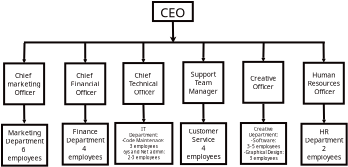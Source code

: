 <?xml version="1.0" encoding="UTF-8"?>
<dia:diagram xmlns:dia="http://www.lysator.liu.se/~alla/dia/">
  <dia:layer name="Background" visible="true" active="true">
    <dia:object type="Standard - Box" version="0" id="O0">
      <dia:attribute name="obj_pos">
        <dia:point val="8.473,-0.011"/>
      </dia:attribute>
      <dia:attribute name="obj_bb">
        <dia:rectangle val="8.423,-0.061;10.515,0.991"/>
      </dia:attribute>
      <dia:attribute name="elem_corner">
        <dia:point val="8.473,-0.011"/>
      </dia:attribute>
      <dia:attribute name="elem_width">
        <dia:real val="1.992"/>
      </dia:attribute>
      <dia:attribute name="elem_height">
        <dia:real val="0.952"/>
      </dia:attribute>
      <dia:attribute name="border_width">
        <dia:real val="0.1"/>
      </dia:attribute>
      <dia:attribute name="border_color">
        <dia:color val="#0b0404"/>
      </dia:attribute>
      <dia:attribute name="show_background">
        <dia:boolean val="true"/>
      </dia:attribute>
    </dia:object>
    <dia:object type="Standard - Text" version="1" id="O1">
      <dia:attribute name="obj_pos">
        <dia:point val="9.469,0.941"/>
      </dia:attribute>
      <dia:attribute name="obj_bb">
        <dia:rectangle val="8.79,0.194;10.148,0.941"/>
      </dia:attribute>
      <dia:attribute name="text">
        <dia:composite type="text">
          <dia:attribute name="string">
            <dia:string>#CEO#</dia:string>
          </dia:attribute>
          <dia:attribute name="font">
            <dia:font family="sans" style="0" name="Helvetica"/>
          </dia:attribute>
          <dia:attribute name="height">
            <dia:real val="0.8"/>
          </dia:attribute>
          <dia:attribute name="pos">
            <dia:point val="9.469,0.789"/>
          </dia:attribute>
          <dia:attribute name="color">
            <dia:color val="#0b0404"/>
          </dia:attribute>
          <dia:attribute name="alignment">
            <dia:enum val="1"/>
          </dia:attribute>
        </dia:composite>
      </dia:attribute>
      <dia:attribute name="valign">
        <dia:enum val="1"/>
      </dia:attribute>
      <dia:connections>
        <dia:connection handle="0" to="O0" connection="6"/>
      </dia:connections>
    </dia:object>
    <dia:object type="Standard - Box" version="0" id="O2">
      <dia:attribute name="obj_pos">
        <dia:point val="1.03,3.059"/>
      </dia:attribute>
      <dia:attribute name="obj_bb">
        <dia:rectangle val="0.98,3.009;3.08,5.153"/>
      </dia:attribute>
      <dia:attribute name="elem_corner">
        <dia:point val="1.03,3.059"/>
      </dia:attribute>
      <dia:attribute name="elem_width">
        <dia:real val="2"/>
      </dia:attribute>
      <dia:attribute name="elem_height">
        <dia:real val="2.044"/>
      </dia:attribute>
      <dia:attribute name="border_color">
        <dia:color val="#0b0404"/>
      </dia:attribute>
      <dia:attribute name="show_background">
        <dia:boolean val="true"/>
      </dia:attribute>
    </dia:object>
    <dia:object type="Standard - Text" version="1" id="O3">
      <dia:attribute name="obj_pos">
        <dia:point val="2.03,4.081"/>
      </dia:attribute>
      <dia:attribute name="obj_bb">
        <dia:rectangle val="1.167,3.461;2.892,4.702"/>
      </dia:attribute>
      <dia:attribute name="text">
        <dia:composite type="text">
          <dia:attribute name="string">
            <dia:string>#Chief 
marketing
 Officer#</dia:string>
          </dia:attribute>
          <dia:attribute name="font">
            <dia:font family="sans" style="0" name="Helvetica"/>
          </dia:attribute>
          <dia:attribute name="height">
            <dia:real val="0.423"/>
          </dia:attribute>
          <dia:attribute name="pos">
            <dia:point val="2.03,3.776"/>
          </dia:attribute>
          <dia:attribute name="color">
            <dia:color val="#0b0404"/>
          </dia:attribute>
          <dia:attribute name="alignment">
            <dia:enum val="1"/>
          </dia:attribute>
        </dia:composite>
      </dia:attribute>
      <dia:attribute name="valign">
        <dia:enum val="2"/>
      </dia:attribute>
      <dia:connections>
        <dia:connection handle="0" to="O2" connection="8"/>
      </dia:connections>
    </dia:object>
    <dia:object type="Standard - Box" version="0" id="O4">
      <dia:attribute name="obj_pos">
        <dia:point val="4.087,3.057"/>
      </dia:attribute>
      <dia:attribute name="obj_bb">
        <dia:rectangle val="4.037,3.007;6.137,5.151"/>
      </dia:attribute>
      <dia:attribute name="elem_corner">
        <dia:point val="4.087,3.057"/>
      </dia:attribute>
      <dia:attribute name="elem_width">
        <dia:real val="2"/>
      </dia:attribute>
      <dia:attribute name="elem_height">
        <dia:real val="2.044"/>
      </dia:attribute>
      <dia:attribute name="border_color">
        <dia:color val="#0b0404"/>
      </dia:attribute>
      <dia:attribute name="show_background">
        <dia:boolean val="true"/>
      </dia:attribute>
    </dia:object>
    <dia:object type="Standard - Text" version="1" id="O5">
      <dia:attribute name="obj_pos">
        <dia:point val="5.087,4.079"/>
      </dia:attribute>
      <dia:attribute name="obj_bb">
        <dia:rectangle val="4.345,3.444;5.84,4.715"/>
      </dia:attribute>
      <dia:attribute name="text">
        <dia:composite type="text">
          <dia:attribute name="string">
            <dia:string>#Chief 
Financial
 Officer#</dia:string>
          </dia:attribute>
          <dia:attribute name="font">
            <dia:font family="sans" style="0" name="Helvetica"/>
          </dia:attribute>
          <dia:attribute name="height">
            <dia:real val="0.423"/>
          </dia:attribute>
          <dia:attribute name="pos">
            <dia:point val="5.087,3.769"/>
          </dia:attribute>
          <dia:attribute name="color">
            <dia:color val="#0b0404"/>
          </dia:attribute>
          <dia:attribute name="alignment">
            <dia:enum val="1"/>
          </dia:attribute>
        </dia:composite>
      </dia:attribute>
      <dia:attribute name="valign">
        <dia:enum val="2"/>
      </dia:attribute>
      <dia:connections>
        <dia:connection handle="0" to="O4" connection="8"/>
      </dia:connections>
    </dia:object>
    <dia:object type="Standard - Box" version="0" id="O6">
      <dia:attribute name="obj_pos">
        <dia:point val="6.995,3.043"/>
      </dia:attribute>
      <dia:attribute name="obj_bb">
        <dia:rectangle val="6.945,2.993;9.045,5.136"/>
      </dia:attribute>
      <dia:attribute name="elem_corner">
        <dia:point val="6.995,3.043"/>
      </dia:attribute>
      <dia:attribute name="elem_width">
        <dia:real val="2"/>
      </dia:attribute>
      <dia:attribute name="elem_height">
        <dia:real val="2.044"/>
      </dia:attribute>
      <dia:attribute name="border_color">
        <dia:color val="#0b0404"/>
      </dia:attribute>
      <dia:attribute name="show_background">
        <dia:boolean val="true"/>
      </dia:attribute>
    </dia:object>
    <dia:object type="Standard - Text" version="1" id="O7">
      <dia:attribute name="obj_pos">
        <dia:point val="7.995,4.064"/>
      </dia:attribute>
      <dia:attribute name="obj_bb">
        <dia:rectangle val="7.217,3.429;8.782,4.7"/>
      </dia:attribute>
      <dia:attribute name="text">
        <dia:composite type="text">
          <dia:attribute name="string">
            <dia:string>#Chief 
Technical
 Officer#</dia:string>
          </dia:attribute>
          <dia:attribute name="font">
            <dia:font family="sans" style="0" name="Helvetica"/>
          </dia:attribute>
          <dia:attribute name="height">
            <dia:real val="0.423"/>
          </dia:attribute>
          <dia:attribute name="pos">
            <dia:point val="7.995,3.754"/>
          </dia:attribute>
          <dia:attribute name="color">
            <dia:color val="#0b0404"/>
          </dia:attribute>
          <dia:attribute name="alignment">
            <dia:enum val="1"/>
          </dia:attribute>
        </dia:composite>
      </dia:attribute>
      <dia:attribute name="valign">
        <dia:enum val="2"/>
      </dia:attribute>
      <dia:connections>
        <dia:connection handle="0" to="O6" connection="8"/>
      </dia:connections>
    </dia:object>
    <dia:object type="Standard - Box" version="0" id="O8">
      <dia:attribute name="obj_pos">
        <dia:point val="9.992,2.998"/>
      </dia:attribute>
      <dia:attribute name="obj_bb">
        <dia:rectangle val="9.942,2.948;12.042,5.092"/>
      </dia:attribute>
      <dia:attribute name="elem_corner">
        <dia:point val="9.992,2.998"/>
      </dia:attribute>
      <dia:attribute name="elem_width">
        <dia:real val="2"/>
      </dia:attribute>
      <dia:attribute name="elem_height">
        <dia:real val="2.044"/>
      </dia:attribute>
      <dia:attribute name="border_color">
        <dia:color val="#0b0404"/>
      </dia:attribute>
      <dia:attribute name="show_background">
        <dia:boolean val="true"/>
      </dia:attribute>
    </dia:object>
    <dia:object type="Standard - Text" version="1" id="O9">
      <dia:attribute name="obj_pos">
        <dia:point val="10.992,4.02"/>
      </dia:attribute>
      <dia:attribute name="obj_bb">
        <dia:rectangle val="10.249,3.384;11.744,4.656"/>
      </dia:attribute>
      <dia:attribute name="text">
        <dia:composite type="text">
          <dia:attribute name="string">
            <dia:string>#Support
Team
Manager#</dia:string>
          </dia:attribute>
          <dia:attribute name="font">
            <dia:font family="sans" style="0" name="Helvetica"/>
          </dia:attribute>
          <dia:attribute name="height">
            <dia:real val="0.423"/>
          </dia:attribute>
          <dia:attribute name="pos">
            <dia:point val="10.992,3.709"/>
          </dia:attribute>
          <dia:attribute name="color">
            <dia:color val="#0b0404"/>
          </dia:attribute>
          <dia:attribute name="alignment">
            <dia:enum val="1"/>
          </dia:attribute>
        </dia:composite>
      </dia:attribute>
      <dia:attribute name="valign">
        <dia:enum val="2"/>
      </dia:attribute>
      <dia:connections>
        <dia:connection handle="0" to="O8" connection="8"/>
      </dia:connections>
    </dia:object>
    <dia:object type="Standard - Text" version="1" id="O10">
      <dia:attribute name="obj_pos">
        <dia:point val="11.268,4.003"/>
      </dia:attribute>
      <dia:attribute name="obj_bb">
        <dia:rectangle val="11.268,3.408;11.268,4.156"/>
      </dia:attribute>
      <dia:attribute name="text">
        <dia:composite type="text">
          <dia:attribute name="string">
            <dia:string>##</dia:string>
          </dia:attribute>
          <dia:attribute name="font">
            <dia:font family="sans" style="0" name="Helvetica"/>
          </dia:attribute>
          <dia:attribute name="height">
            <dia:real val="0.8"/>
          </dia:attribute>
          <dia:attribute name="pos">
            <dia:point val="11.268,4.003"/>
          </dia:attribute>
          <dia:attribute name="color">
            <dia:color val="#0b0404"/>
          </dia:attribute>
          <dia:attribute name="alignment">
            <dia:enum val="0"/>
          </dia:attribute>
        </dia:composite>
      </dia:attribute>
      <dia:attribute name="valign">
        <dia:enum val="3"/>
      </dia:attribute>
    </dia:object>
    <dia:object type="Standard - Box" version="0" id="O11">
      <dia:attribute name="obj_pos">
        <dia:point val="12.989,2.983"/>
      </dia:attribute>
      <dia:attribute name="obj_bb">
        <dia:rectangle val="12.939,2.933;15.039,5.077"/>
      </dia:attribute>
      <dia:attribute name="elem_corner">
        <dia:point val="12.989,2.983"/>
      </dia:attribute>
      <dia:attribute name="elem_width">
        <dia:real val="2"/>
      </dia:attribute>
      <dia:attribute name="elem_height">
        <dia:real val="2.044"/>
      </dia:attribute>
      <dia:attribute name="border_color">
        <dia:color val="#0b0404"/>
      </dia:attribute>
      <dia:attribute name="show_background">
        <dia:boolean val="true"/>
      </dia:attribute>
    </dia:object>
    <dia:object type="Standard - Text" version="1" id="O12">
      <dia:attribute name="obj_pos">
        <dia:point val="13.989,4.005"/>
      </dia:attribute>
      <dia:attribute name="obj_bb">
        <dia:rectangle val="13.269,3.581;14.699,4.429"/>
      </dia:attribute>
      <dia:attribute name="text">
        <dia:composite type="text">
          <dia:attribute name="string">
            <dia:string>#Creative
Officer#</dia:string>
          </dia:attribute>
          <dia:attribute name="font">
            <dia:font family="sans" style="0" name="Helvetica"/>
          </dia:attribute>
          <dia:attribute name="height">
            <dia:real val="0.423"/>
          </dia:attribute>
          <dia:attribute name="pos">
            <dia:point val="13.989,3.906"/>
          </dia:attribute>
          <dia:attribute name="color">
            <dia:color val="#0b0404"/>
          </dia:attribute>
          <dia:attribute name="alignment">
            <dia:enum val="1"/>
          </dia:attribute>
        </dia:composite>
      </dia:attribute>
      <dia:attribute name="valign">
        <dia:enum val="2"/>
      </dia:attribute>
      <dia:connections>
        <dia:connection handle="0" to="O11" connection="8"/>
      </dia:connections>
    </dia:object>
    <dia:object type="Standard - Box" version="0" id="O13">
      <dia:attribute name="obj_pos">
        <dia:point val="16.015,3.028"/>
      </dia:attribute>
      <dia:attribute name="obj_bb">
        <dia:rectangle val="15.965,2.978;18.065,5.122"/>
      </dia:attribute>
      <dia:attribute name="elem_corner">
        <dia:point val="16.015,3.028"/>
      </dia:attribute>
      <dia:attribute name="elem_width">
        <dia:real val="2"/>
      </dia:attribute>
      <dia:attribute name="elem_height">
        <dia:real val="2.044"/>
      </dia:attribute>
      <dia:attribute name="border_color">
        <dia:color val="#0b0404"/>
      </dia:attribute>
      <dia:attribute name="show_background">
        <dia:boolean val="true"/>
      </dia:attribute>
    </dia:object>
    <dia:object type="Standard - Text" version="1" id="O14">
      <dia:attribute name="obj_pos">
        <dia:point val="17.015,4.05"/>
      </dia:attribute>
      <dia:attribute name="obj_bb">
        <dia:rectangle val="16.15,3.414;17.89,4.685"/>
      </dia:attribute>
      <dia:attribute name="text">
        <dia:composite type="text">
          <dia:attribute name="string">
            <dia:string>#Human
Resources
 Officer#</dia:string>
          </dia:attribute>
          <dia:attribute name="font">
            <dia:font family="sans" style="0" name="Helvetica"/>
          </dia:attribute>
          <dia:attribute name="height">
            <dia:real val="0.423"/>
          </dia:attribute>
          <dia:attribute name="pos">
            <dia:point val="17.015,3.739"/>
          </dia:attribute>
          <dia:attribute name="color">
            <dia:color val="#0b0404"/>
          </dia:attribute>
          <dia:attribute name="alignment">
            <dia:enum val="1"/>
          </dia:attribute>
        </dia:composite>
      </dia:attribute>
      <dia:attribute name="valign">
        <dia:enum val="2"/>
      </dia:attribute>
      <dia:connections>
        <dia:connection handle="0" to="O13" connection="8"/>
      </dia:connections>
    </dia:object>
    <dia:object type="Standard - PolyLine" version="0" id="O15">
      <dia:attribute name="obj_pos">
        <dia:point val="9.469,0.941"/>
      </dia:attribute>
      <dia:attribute name="obj_bb">
        <dia:rectangle val="9.319,0.89;9.643,2.153"/>
      </dia:attribute>
      <dia:attribute name="poly_points">
        <dia:point val="9.469,0.941"/>
        <dia:point val="9.484,2.041"/>
      </dia:attribute>
      <dia:attribute name="line_color">
        <dia:color val="#0b0404"/>
      </dia:attribute>
      <dia:attribute name="end_arrow">
        <dia:enum val="22"/>
      </dia:attribute>
      <dia:attribute name="end_arrow_length">
        <dia:real val="0.1"/>
      </dia:attribute>
      <dia:attribute name="end_arrow_width">
        <dia:real val="0.1"/>
      </dia:attribute>
      <dia:connections>
        <dia:connection handle="0" to="O0" connection="6"/>
      </dia:connections>
    </dia:object>
    <dia:object type="Standard - Line" version="0" id="O16">
      <dia:attribute name="obj_pos">
        <dia:point val="2.022,2.011"/>
      </dia:attribute>
      <dia:attribute name="obj_bb">
        <dia:rectangle val="1.972,1.961;17.115,2.061"/>
      </dia:attribute>
      <dia:attribute name="conn_endpoints">
        <dia:point val="2.022,2.011"/>
        <dia:point val="17.065,2.011"/>
      </dia:attribute>
      <dia:attribute name="numcp">
        <dia:int val="1"/>
      </dia:attribute>
      <dia:attribute name="line_color">
        <dia:color val="#0b0404"/>
      </dia:attribute>
    </dia:object>
    <dia:object type="Standard - Line" version="0" id="O17">
      <dia:attribute name="obj_pos">
        <dia:point val="2.051,2.041"/>
      </dia:attribute>
      <dia:attribute name="obj_bb">
        <dia:rectangle val="1.902,1.99;2.164,3.171"/>
      </dia:attribute>
      <dia:attribute name="conn_endpoints">
        <dia:point val="2.051,2.041"/>
        <dia:point val="2.03,3.059"/>
      </dia:attribute>
      <dia:attribute name="numcp">
        <dia:int val="1"/>
      </dia:attribute>
      <dia:attribute name="line_color">
        <dia:color val="#0b0404"/>
      </dia:attribute>
      <dia:attribute name="end_arrow">
        <dia:enum val="1"/>
      </dia:attribute>
      <dia:attribute name="end_arrow_length">
        <dia:real val="0.1"/>
      </dia:attribute>
      <dia:attribute name="end_arrow_width">
        <dia:real val="0.1"/>
      </dia:attribute>
      <dia:connections>
        <dia:connection handle="1" to="O2" connection="1"/>
      </dia:connections>
    </dia:object>
    <dia:object type="Standard - Line" version="0" id="O18">
      <dia:attribute name="obj_pos">
        <dia:point val="5.084,2.041"/>
      </dia:attribute>
      <dia:attribute name="obj_bb">
        <dia:rectangle val="4.956,1.991;5.218,3.169"/>
      </dia:attribute>
      <dia:attribute name="conn_endpoints">
        <dia:point val="5.084,2.041"/>
        <dia:point val="5.087,3.057"/>
      </dia:attribute>
      <dia:attribute name="numcp">
        <dia:int val="1"/>
      </dia:attribute>
      <dia:attribute name="line_color">
        <dia:color val="#0b0404"/>
      </dia:attribute>
      <dia:attribute name="end_arrow">
        <dia:enum val="1"/>
      </dia:attribute>
      <dia:attribute name="end_arrow_length">
        <dia:real val="0.1"/>
      </dia:attribute>
      <dia:attribute name="end_arrow_width">
        <dia:real val="0.1"/>
      </dia:attribute>
      <dia:connections>
        <dia:connection handle="1" to="O4" connection="1"/>
      </dia:connections>
    </dia:object>
    <dia:object type="Standard - Line" version="0" id="O19">
      <dia:attribute name="obj_pos">
        <dia:point val="7.994,1.99"/>
      </dia:attribute>
      <dia:attribute name="obj_bb">
        <dia:rectangle val="7.864,1.94;8.126,3.154"/>
      </dia:attribute>
      <dia:attribute name="conn_endpoints">
        <dia:point val="7.994,1.99"/>
        <dia:point val="7.995,3.043"/>
      </dia:attribute>
      <dia:attribute name="numcp">
        <dia:int val="1"/>
      </dia:attribute>
      <dia:attribute name="line_color">
        <dia:color val="#0b0404"/>
      </dia:attribute>
      <dia:attribute name="end_arrow">
        <dia:enum val="1"/>
      </dia:attribute>
      <dia:attribute name="end_arrow_length">
        <dia:real val="0.1"/>
      </dia:attribute>
      <dia:attribute name="end_arrow_width">
        <dia:real val="0.1"/>
      </dia:attribute>
      <dia:connections>
        <dia:connection handle="1" to="O6" connection="1"/>
      </dia:connections>
    </dia:object>
    <dia:object type="Standard - Line" version="0" id="O20">
      <dia:attribute name="obj_pos">
        <dia:point val="11.005,1.99"/>
      </dia:attribute>
      <dia:attribute name="obj_bb">
        <dia:rectangle val="10.863,1.94;11.125,3.11"/>
      </dia:attribute>
      <dia:attribute name="conn_endpoints">
        <dia:point val="11.005,1.99"/>
        <dia:point val="10.992,2.998"/>
      </dia:attribute>
      <dia:attribute name="numcp">
        <dia:int val="1"/>
      </dia:attribute>
      <dia:attribute name="line_color">
        <dia:color val="#0b0404"/>
      </dia:attribute>
      <dia:attribute name="end_arrow">
        <dia:enum val="1"/>
      </dia:attribute>
      <dia:attribute name="end_arrow_length">
        <dia:real val="0.1"/>
      </dia:attribute>
      <dia:attribute name="end_arrow_width">
        <dia:real val="0.1"/>
      </dia:attribute>
      <dia:connections>
        <dia:connection handle="1" to="O8" connection="1"/>
      </dia:connections>
    </dia:object>
    <dia:object type="Standard - Line" version="0" id="O21">
      <dia:attribute name="obj_pos">
        <dia:point val="14.008,2.035"/>
      </dia:attribute>
      <dia:attribute name="obj_bb">
        <dia:rectangle val="13.861,1.984;14.123,3.095"/>
      </dia:attribute>
      <dia:attribute name="conn_endpoints">
        <dia:point val="14.008,2.035"/>
        <dia:point val="13.989,2.983"/>
      </dia:attribute>
      <dia:attribute name="numcp">
        <dia:int val="1"/>
      </dia:attribute>
      <dia:attribute name="line_color">
        <dia:color val="#0b0404"/>
      </dia:attribute>
      <dia:attribute name="end_arrow">
        <dia:enum val="1"/>
      </dia:attribute>
      <dia:attribute name="end_arrow_length">
        <dia:real val="0.1"/>
      </dia:attribute>
      <dia:attribute name="end_arrow_width">
        <dia:real val="0.1"/>
      </dia:attribute>
      <dia:connections>
        <dia:connection handle="1" to="O11" connection="1"/>
      </dia:connections>
    </dia:object>
    <dia:object type="Standard - Line" version="0" id="O22">
      <dia:attribute name="obj_pos">
        <dia:point val="17.002,2.005"/>
      </dia:attribute>
      <dia:attribute name="obj_bb">
        <dia:rectangle val="16.882,1.955;17.144,3.139"/>
      </dia:attribute>
      <dia:attribute name="conn_endpoints">
        <dia:point val="17.002,2.005"/>
        <dia:point val="17.015,3.028"/>
      </dia:attribute>
      <dia:attribute name="numcp">
        <dia:int val="1"/>
      </dia:attribute>
      <dia:attribute name="line_color">
        <dia:color val="#0b0404"/>
      </dia:attribute>
      <dia:attribute name="end_arrow">
        <dia:enum val="1"/>
      </dia:attribute>
      <dia:attribute name="end_arrow_length">
        <dia:real val="0.1"/>
      </dia:attribute>
      <dia:attribute name="end_arrow_width">
        <dia:real val="0.1"/>
      </dia:attribute>
      <dia:connections>
        <dia:connection handle="1" to="O13" connection="1"/>
      </dia:connections>
    </dia:object>
    <dia:object type="Standard - Box" version="0" id="O23">
      <dia:attribute name="obj_pos">
        <dia:point val="0.925,6.127"/>
      </dia:attribute>
      <dia:attribute name="obj_bb">
        <dia:rectangle val="0.875,6.077;3.233,8.221"/>
      </dia:attribute>
      <dia:attribute name="elem_corner">
        <dia:point val="0.925,6.127"/>
      </dia:attribute>
      <dia:attribute name="elem_width">
        <dia:real val="2.258"/>
      </dia:attribute>
      <dia:attribute name="elem_height">
        <dia:real val="2.044"/>
      </dia:attribute>
      <dia:attribute name="border_color">
        <dia:color val="#0b0404"/>
      </dia:attribute>
      <dia:attribute name="show_background">
        <dia:boolean val="true"/>
      </dia:attribute>
    </dia:object>
    <dia:object type="Standard - Text" version="1" id="O24">
      <dia:attribute name="obj_pos">
        <dia:point val="2.054,7.149"/>
      </dia:attribute>
      <dia:attribute name="obj_bb">
        <dia:rectangle val="1.03,6.317;3.077,7.982"/>
      </dia:attribute>
      <dia:attribute name="text">
        <dia:composite type="text">
          <dia:attribute name="string">
            <dia:string>#Marketing
Department
6 
employees#</dia:string>
          </dia:attribute>
          <dia:attribute name="font">
            <dia:font family="sans" style="0" name="Helvetica"/>
          </dia:attribute>
          <dia:attribute name="height">
            <dia:real val="0.423"/>
          </dia:attribute>
          <dia:attribute name="pos">
            <dia:point val="2.054,6.632"/>
          </dia:attribute>
          <dia:attribute name="color">
            <dia:color val="#0b0404"/>
          </dia:attribute>
          <dia:attribute name="alignment">
            <dia:enum val="1"/>
          </dia:attribute>
        </dia:composite>
      </dia:attribute>
      <dia:attribute name="valign">
        <dia:enum val="2"/>
      </dia:attribute>
      <dia:connections>
        <dia:connection handle="0" to="O23" connection="8"/>
      </dia:connections>
    </dia:object>
    <dia:object type="Standard - Line" version="0" id="O25">
      <dia:attribute name="obj_pos">
        <dia:point val="2.03,5.103"/>
      </dia:attribute>
      <dia:attribute name="obj_bb">
        <dia:rectangle val="1.908,5.053;2.17,6.189"/>
      </dia:attribute>
      <dia:attribute name="conn_endpoints">
        <dia:point val="2.03,5.103"/>
        <dia:point val="2.041,6.077"/>
      </dia:attribute>
      <dia:attribute name="numcp">
        <dia:int val="1"/>
      </dia:attribute>
      <dia:attribute name="line_color">
        <dia:color val="#0b0404"/>
      </dia:attribute>
      <dia:attribute name="end_arrow">
        <dia:enum val="1"/>
      </dia:attribute>
      <dia:attribute name="end_arrow_length">
        <dia:real val="0.1"/>
      </dia:attribute>
      <dia:attribute name="end_arrow_width">
        <dia:real val="0.1"/>
      </dia:attribute>
      <dia:connections>
        <dia:connection handle="0" to="O2" connection="6"/>
        <dia:connection handle="1" to="O23" connection="8"/>
      </dia:connections>
    </dia:object>
    <dia:object type="Standard - Box" version="0" id="O26">
      <dia:attribute name="obj_pos">
        <dia:point val="3.961,6.074"/>
      </dia:attribute>
      <dia:attribute name="obj_bb">
        <dia:rectangle val="3.911,6.024;6.27,8.168"/>
      </dia:attribute>
      <dia:attribute name="elem_corner">
        <dia:point val="3.961,6.074"/>
      </dia:attribute>
      <dia:attribute name="elem_width">
        <dia:real val="2.258"/>
      </dia:attribute>
      <dia:attribute name="elem_height">
        <dia:real val="2.044"/>
      </dia:attribute>
      <dia:attribute name="border_color">
        <dia:color val="#0b0404"/>
      </dia:attribute>
      <dia:attribute name="show_background">
        <dia:boolean val="true"/>
      </dia:attribute>
    </dia:object>
    <dia:object type="Standard - Text" version="1" id="O27">
      <dia:attribute name="obj_pos">
        <dia:point val="5.091,7.096"/>
      </dia:attribute>
      <dia:attribute name="obj_bb">
        <dia:rectangle val="4.067,6.248;6.124,7.943"/>
      </dia:attribute>
      <dia:attribute name="text">
        <dia:composite type="text">
          <dia:attribute name="string">
            <dia:string>#Finance
Department
4 
employees#</dia:string>
          </dia:attribute>
          <dia:attribute name="font">
            <dia:font family="sans" style="0" name="Helvetica"/>
          </dia:attribute>
          <dia:attribute name="height">
            <dia:real val="0.423"/>
          </dia:attribute>
          <dia:attribute name="pos">
            <dia:point val="5.091,6.573"/>
          </dia:attribute>
          <dia:attribute name="color">
            <dia:color val="#0b0404"/>
          </dia:attribute>
          <dia:attribute name="alignment">
            <dia:enum val="1"/>
          </dia:attribute>
        </dia:composite>
      </dia:attribute>
      <dia:attribute name="valign">
        <dia:enum val="2"/>
      </dia:attribute>
      <dia:connections>
        <dia:connection handle="0" to="O26" connection="8"/>
      </dia:connections>
    </dia:object>
    <dia:object type="Standard - Line" version="0" id="O28">
      <dia:attribute name="obj_pos">
        <dia:point val="5.087,5.101"/>
      </dia:attribute>
      <dia:attribute name="obj_bb">
        <dia:rectangle val="4.959,5.051;5.221,6.186"/>
      </dia:attribute>
      <dia:attribute name="conn_endpoints">
        <dia:point val="5.087,5.101"/>
        <dia:point val="5.091,6.074"/>
      </dia:attribute>
      <dia:attribute name="numcp">
        <dia:int val="1"/>
      </dia:attribute>
      <dia:attribute name="line_color">
        <dia:color val="#0b0404"/>
      </dia:attribute>
      <dia:attribute name="end_arrow">
        <dia:enum val="1"/>
      </dia:attribute>
      <dia:attribute name="end_arrow_length">
        <dia:real val="0.1"/>
      </dia:attribute>
      <dia:attribute name="end_arrow_width">
        <dia:real val="0.1"/>
      </dia:attribute>
      <dia:connections>
        <dia:connection handle="0" to="O4" connection="6"/>
        <dia:connection handle="1" to="O26" connection="1"/>
      </dia:connections>
    </dia:object>
    <dia:object type="Standard - Box" version="0" id="O29">
      <dia:attribute name="obj_pos">
        <dia:point val="6.59,6.037"/>
      </dia:attribute>
      <dia:attribute name="obj_bb">
        <dia:rectangle val="6.54,5.987;9.494,8.131"/>
      </dia:attribute>
      <dia:attribute name="elem_corner">
        <dia:point val="6.59,6.037"/>
      </dia:attribute>
      <dia:attribute name="elem_width">
        <dia:real val="2.854"/>
      </dia:attribute>
      <dia:attribute name="elem_height">
        <dia:real val="2.044"/>
      </dia:attribute>
      <dia:attribute name="border_color">
        <dia:color val="#0b0404"/>
      </dia:attribute>
      <dia:attribute name="show_background">
        <dia:boolean val="true"/>
      </dia:attribute>
    </dia:object>
    <dia:object type="Standard - Text" version="1" id="O30">
      <dia:attribute name="obj_pos">
        <dia:point val="8.017,7.059"/>
      </dia:attribute>
      <dia:attribute name="obj_bb">
        <dia:rectangle val="6.871,6.211;9.17,7.907"/>
      </dia:attribute>
      <dia:attribute name="text">
        <dia:composite type="text">
          <dia:attribute name="string">
            <dia:string>#IT
Department:
-Code Maintenace: 
3 employees
-Sys and Net admin:
2-3 employees#</dia:string>
          </dia:attribute>
          <dia:attribute name="font">
            <dia:font family="sans" style="0" name="Helvetica"/>
          </dia:attribute>
          <dia:attribute name="height">
            <dia:real val="0.282"/>
          </dia:attribute>
          <dia:attribute name="pos">
            <dia:point val="8.017,6.427"/>
          </dia:attribute>
          <dia:attribute name="color">
            <dia:color val="#0b0404"/>
          </dia:attribute>
          <dia:attribute name="alignment">
            <dia:enum val="1"/>
          </dia:attribute>
        </dia:composite>
      </dia:attribute>
      <dia:attribute name="valign">
        <dia:enum val="2"/>
      </dia:attribute>
      <dia:connections>
        <dia:connection handle="0" to="O29" connection="8"/>
      </dia:connections>
    </dia:object>
    <dia:object type="Standard - Line" version="0" id="O31">
      <dia:attribute name="obj_pos">
        <dia:point val="7.995,5.086"/>
      </dia:attribute>
      <dia:attribute name="obj_bb">
        <dia:rectangle val="7.883,5.035;8.145,6.148"/>
      </dia:attribute>
      <dia:attribute name="conn_endpoints">
        <dia:point val="7.995,5.086"/>
        <dia:point val="8.017,6.037"/>
      </dia:attribute>
      <dia:attribute name="numcp">
        <dia:int val="1"/>
      </dia:attribute>
      <dia:attribute name="line_color">
        <dia:color val="#0b0404"/>
      </dia:attribute>
      <dia:attribute name="end_arrow">
        <dia:enum val="1"/>
      </dia:attribute>
      <dia:attribute name="end_arrow_length">
        <dia:real val="0.1"/>
      </dia:attribute>
      <dia:attribute name="end_arrow_width">
        <dia:real val="0.1"/>
      </dia:attribute>
      <dia:connections>
        <dia:connection handle="0" to="O6" connection="6"/>
        <dia:connection handle="1" to="O29" connection="1"/>
      </dia:connections>
    </dia:object>
    <dia:object type="Standard - Box" version="0" id="O32">
      <dia:attribute name="obj_pos">
        <dia:point val="9.872,6.048"/>
      </dia:attribute>
      <dia:attribute name="obj_bb">
        <dia:rectangle val="9.822,5.998;12.18,8.142"/>
      </dia:attribute>
      <dia:attribute name="elem_corner">
        <dia:point val="9.872,6.048"/>
      </dia:attribute>
      <dia:attribute name="elem_width">
        <dia:real val="2.258"/>
      </dia:attribute>
      <dia:attribute name="elem_height">
        <dia:real val="2.044"/>
      </dia:attribute>
      <dia:attribute name="border_color">
        <dia:color val="#0b0404"/>
      </dia:attribute>
      <dia:attribute name="show_background">
        <dia:boolean val="true"/>
      </dia:attribute>
    </dia:object>
    <dia:object type="Standard - Text" version="1" id="O33">
      <dia:attribute name="obj_pos">
        <dia:point val="11.001,7.07"/>
      </dia:attribute>
      <dia:attribute name="obj_bb">
        <dia:rectangle val="10.077,6.222;11.935,7.917"/>
      </dia:attribute>
      <dia:attribute name="text">
        <dia:composite type="text">
          <dia:attribute name="string">
            <dia:string>#Customer
Service
4
employees#</dia:string>
          </dia:attribute>
          <dia:attribute name="font">
            <dia:font family="sans" style="0" name="Helvetica"/>
          </dia:attribute>
          <dia:attribute name="height">
            <dia:real val="0.423"/>
          </dia:attribute>
          <dia:attribute name="pos">
            <dia:point val="11.001,6.547"/>
          </dia:attribute>
          <dia:attribute name="color">
            <dia:color val="#0b0404"/>
          </dia:attribute>
          <dia:attribute name="alignment">
            <dia:enum val="1"/>
          </dia:attribute>
        </dia:composite>
      </dia:attribute>
      <dia:attribute name="valign">
        <dia:enum val="2"/>
      </dia:attribute>
      <dia:connections>
        <dia:connection handle="0" to="O32" connection="8"/>
      </dia:connections>
    </dia:object>
    <dia:object type="Standard - Line" version="0" id="O34">
      <dia:attribute name="obj_pos">
        <dia:point val="10.992,5.042"/>
      </dia:attribute>
      <dia:attribute name="obj_bb">
        <dia:rectangle val="10.869,4.991;11.13,6.16"/>
      </dia:attribute>
      <dia:attribute name="conn_endpoints">
        <dia:point val="10.992,5.042"/>
        <dia:point val="11.001,6.048"/>
      </dia:attribute>
      <dia:attribute name="numcp">
        <dia:int val="1"/>
      </dia:attribute>
      <dia:attribute name="line_color">
        <dia:color val="#0b0404"/>
      </dia:attribute>
      <dia:attribute name="end_arrow">
        <dia:enum val="1"/>
      </dia:attribute>
      <dia:attribute name="end_arrow_length">
        <dia:real val="0.1"/>
      </dia:attribute>
      <dia:attribute name="end_arrow_width">
        <dia:real val="0.1"/>
      </dia:attribute>
      <dia:connections>
        <dia:connection handle="0" to="O8" connection="6"/>
        <dia:connection handle="1" to="O32" connection="1"/>
      </dia:connections>
    </dia:object>
    <dia:object type="Standard - Box" version="0" id="O35">
      <dia:attribute name="obj_pos">
        <dia:point val="12.871,6.04"/>
      </dia:attribute>
      <dia:attribute name="obj_bb">
        <dia:rectangle val="12.821,5.99;15.179,8.134"/>
      </dia:attribute>
      <dia:attribute name="elem_corner">
        <dia:point val="12.871,6.04"/>
      </dia:attribute>
      <dia:attribute name="elem_width">
        <dia:real val="2.258"/>
      </dia:attribute>
      <dia:attribute name="elem_height">
        <dia:real val="2.044"/>
      </dia:attribute>
      <dia:attribute name="border_color">
        <dia:color val="#0b0404"/>
      </dia:attribute>
      <dia:attribute name="show_background">
        <dia:boolean val="true"/>
      </dia:attribute>
    </dia:object>
    <dia:object type="Standard - Text" version="1" id="O36">
      <dia:attribute name="obj_pos">
        <dia:point val="14,7.062"/>
      </dia:attribute>
      <dia:attribute name="obj_bb">
        <dia:rectangle val="12.912,6.193;15.088,7.932"/>
      </dia:attribute>
      <dia:attribute name="text">
        <dia:composite type="text">
          <dia:attribute name="string">
            <dia:string>#Creative
Department:
-Software:
3-5 employees
-Graphical Design:
3 employees#</dia:string>
          </dia:attribute>
          <dia:attribute name="font">
            <dia:font family="sans" style="0" name="Helvetica"/>
          </dia:attribute>
          <dia:attribute name="height">
            <dia:real val="0.293"/>
          </dia:attribute>
          <dia:attribute name="pos">
            <dia:point val="14,6.41"/>
          </dia:attribute>
          <dia:attribute name="color">
            <dia:color val="#0b0404"/>
          </dia:attribute>
          <dia:attribute name="alignment">
            <dia:enum val="1"/>
          </dia:attribute>
        </dia:composite>
      </dia:attribute>
      <dia:attribute name="valign">
        <dia:enum val="2"/>
      </dia:attribute>
      <dia:connections>
        <dia:connection handle="0" to="O35" connection="8"/>
      </dia:connections>
    </dia:object>
    <dia:object type="Standard - Line" version="0" id="O37">
      <dia:attribute name="obj_pos">
        <dia:point val="13.995,5.077"/>
      </dia:attribute>
      <dia:attribute name="obj_bb">
        <dia:rectangle val="13.868,5.027;14.13,6.152"/>
      </dia:attribute>
      <dia:attribute name="conn_endpoints">
        <dia:point val="13.995,5.077"/>
        <dia:point val="14,6.04"/>
      </dia:attribute>
      <dia:attribute name="numcp">
        <dia:int val="1"/>
      </dia:attribute>
      <dia:attribute name="line_color">
        <dia:color val="#0b0404"/>
      </dia:attribute>
      <dia:attribute name="end_arrow">
        <dia:enum val="1"/>
      </dia:attribute>
      <dia:attribute name="end_arrow_length">
        <dia:real val="0.1"/>
      </dia:attribute>
      <dia:attribute name="end_arrow_width">
        <dia:real val="0.1"/>
      </dia:attribute>
      <dia:connections>
        <dia:connection handle="0" to="O11" connection="8"/>
        <dia:connection handle="1" to="O35" connection="1"/>
      </dia:connections>
    </dia:object>
    <dia:object type="Standard - Box" version="0" id="O38">
      <dia:attribute name="obj_pos">
        <dia:point val="15.9,6.078"/>
      </dia:attribute>
      <dia:attribute name="obj_bb">
        <dia:rectangle val="15.85,6.028;18.209,8.171"/>
      </dia:attribute>
      <dia:attribute name="elem_corner">
        <dia:point val="15.9,6.078"/>
      </dia:attribute>
      <dia:attribute name="elem_width">
        <dia:real val="2.258"/>
      </dia:attribute>
      <dia:attribute name="elem_height">
        <dia:real val="2.044"/>
      </dia:attribute>
      <dia:attribute name="border_color">
        <dia:color val="#0b0404"/>
      </dia:attribute>
      <dia:attribute name="show_background">
        <dia:boolean val="true"/>
      </dia:attribute>
    </dia:object>
    <dia:object type="Standard - Text" version="1" id="O39">
      <dia:attribute name="obj_pos">
        <dia:point val="17.029,7.099"/>
      </dia:attribute>
      <dia:attribute name="obj_bb">
        <dia:rectangle val="16.006,6.252;18.063,7.947"/>
      </dia:attribute>
      <dia:attribute name="text">
        <dia:composite type="text">
          <dia:attribute name="string">
            <dia:string>#HR
Department
2
employees#</dia:string>
          </dia:attribute>
          <dia:attribute name="font">
            <dia:font family="sans" style="0" name="Helvetica"/>
          </dia:attribute>
          <dia:attribute name="height">
            <dia:real val="0.423"/>
          </dia:attribute>
          <dia:attribute name="pos">
            <dia:point val="17.029,6.577"/>
          </dia:attribute>
          <dia:attribute name="color">
            <dia:color val="#0b0404"/>
          </dia:attribute>
          <dia:attribute name="alignment">
            <dia:enum val="1"/>
          </dia:attribute>
        </dia:composite>
      </dia:attribute>
      <dia:attribute name="valign">
        <dia:enum val="2"/>
      </dia:attribute>
      <dia:connections>
        <dia:connection handle="0" to="O38" connection="8"/>
      </dia:connections>
    </dia:object>
    <dia:object type="Standard - Line" version="0" id="O40">
      <dia:attribute name="obj_pos">
        <dia:point val="17.015,5.072"/>
      </dia:attribute>
      <dia:attribute name="obj_bb">
        <dia:rectangle val="16.896,5.021;17.158,6.189"/>
      </dia:attribute>
      <dia:attribute name="conn_endpoints">
        <dia:point val="17.015,5.072"/>
        <dia:point val="17.029,6.078"/>
      </dia:attribute>
      <dia:attribute name="numcp">
        <dia:int val="1"/>
      </dia:attribute>
      <dia:attribute name="line_color">
        <dia:color val="#0b0404"/>
      </dia:attribute>
      <dia:attribute name="end_arrow">
        <dia:enum val="1"/>
      </dia:attribute>
      <dia:attribute name="end_arrow_length">
        <dia:real val="0.1"/>
      </dia:attribute>
      <dia:attribute name="end_arrow_width">
        <dia:real val="0.1"/>
      </dia:attribute>
      <dia:connections>
        <dia:connection handle="0" to="O13" connection="6"/>
        <dia:connection handle="1" to="O38" connection="1"/>
      </dia:connections>
    </dia:object>
  </dia:layer>
</dia:diagram>

